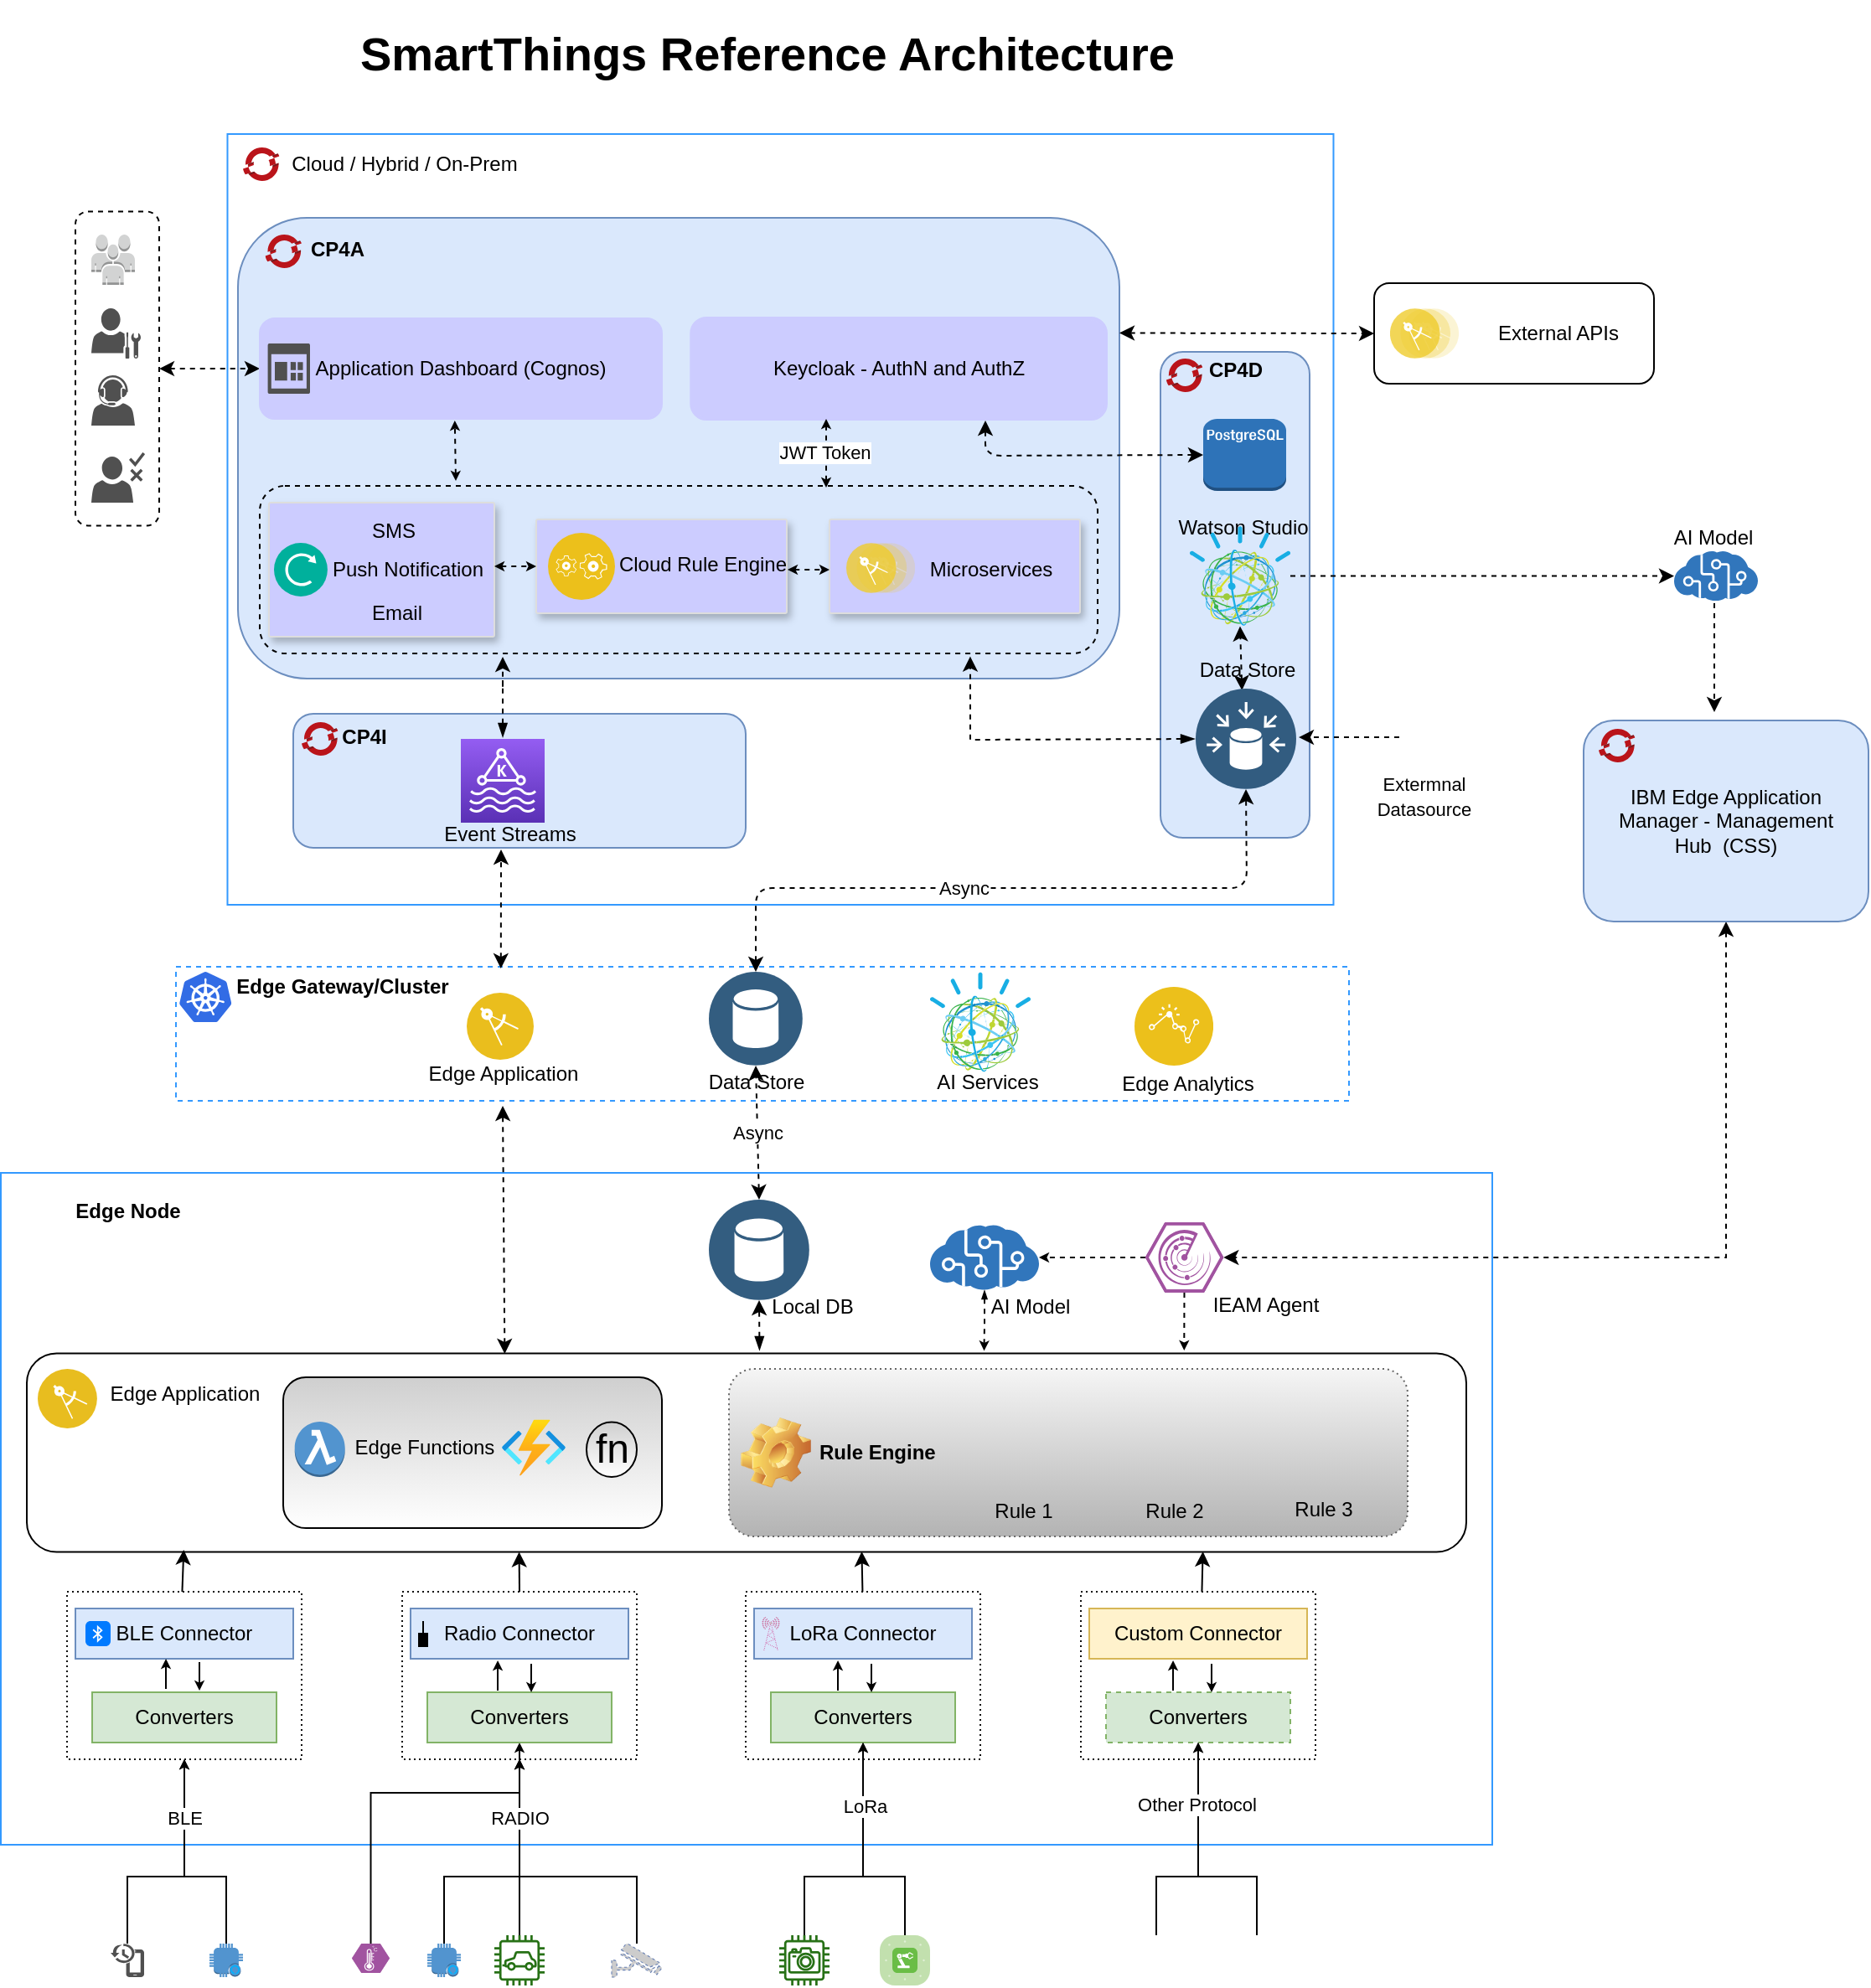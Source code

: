 <mxfile version="14.7.3" type="device"><diagram id="Vsz5QGuYPtp6srNTc6CJ" name="ReferenceArchitectureV2"><mxGraphModel dx="1181" dy="679" grid="1" gridSize="10" guides="1" tooltips="1" connect="1" arrows="1" fold="1" page="1" pageScale="1" pageWidth="1169" pageHeight="1654" math="0" shadow="0"><root><mxCell id="gKdXaSI6HTWscVY1jeFZ-0"/><mxCell id="gKdXaSI6HTWscVY1jeFZ-1" parent="gKdXaSI6HTWscVY1jeFZ-0"/><mxCell id="w6VajI-tYl-uadqZV6a0-0" value="]&lt;br&gt;" style="rounded=0;whiteSpace=wrap;html=1;strokeWidth=1;arcSize=18;strokeColor=#3399FF;" parent="gKdXaSI6HTWscVY1jeFZ-1" vertex="1"><mxGeometry x="180.74" y="250" width="660" height="460" as="geometry"/></mxCell><mxCell id="w6VajI-tYl-uadqZV6a0-1" value="" style="rounded=1;whiteSpace=wrap;html=1;fillColor=#dae8fc;strokeColor=#6c8ebf;" parent="gKdXaSI6HTWscVY1jeFZ-1" vertex="1"><mxGeometry x="187" y="300" width="526" height="275" as="geometry"/></mxCell><mxCell id="w6VajI-tYl-uadqZV6a0-2" value="" style="shape=ext;rounded=0;html=1;whiteSpace=wrap;double=0;glass=0;strokeWidth=1;shadow=0;sketch=0;strokeColor=#3399FF;" parent="gKdXaSI6HTWscVY1jeFZ-1" vertex="1"><mxGeometry x="45.5" y="870" width="890" height="401" as="geometry"/></mxCell><mxCell id="w6VajI-tYl-uadqZV6a0-3" value="" style="rounded=1;whiteSpace=wrap;html=1;fillColor=#dae8fc;strokeColor=#6c8ebf;" parent="gKdXaSI6HTWscVY1jeFZ-1" vertex="1"><mxGeometry x="220" y="596" width="270" height="80" as="geometry"/></mxCell><mxCell id="w6VajI-tYl-uadqZV6a0-4" value="" style="rounded=1;whiteSpace=wrap;html=1;fillColor=#dae8fc;strokeColor=#6c8ebf;" parent="gKdXaSI6HTWscVY1jeFZ-1" vertex="1"><mxGeometry x="737.5" y="380" width="89" height="290" as="geometry"/></mxCell><mxCell id="w6VajI-tYl-uadqZV6a0-5" value="" style="rounded=1;whiteSpace=wrap;html=1;fillColor=none;dashed=1;" parent="gKdXaSI6HTWscVY1jeFZ-1" vertex="1"><mxGeometry x="90" y="296.25" width="50" height="187.5" as="geometry"/></mxCell><mxCell id="w6VajI-tYl-uadqZV6a0-6" value="" style="rounded=1;whiteSpace=wrap;html=1;strokeWidth=1;fillColor=none;dashed=1;" parent="gKdXaSI6HTWscVY1jeFZ-1" vertex="1"><mxGeometry x="200" y="460" width="500" height="100" as="geometry"/></mxCell><mxCell id="w6VajI-tYl-uadqZV6a0-8" value="" style="outlineConnect=0;dashed=0;verticalLabelPosition=bottom;verticalAlign=top;align=center;html=1;shape=mxgraph.aws3.alexa_enabled_device;fillColor=#5294CF;gradientColor=none;" parent="gKdXaSI6HTWscVY1jeFZ-1" vertex="1"><mxGeometry x="170" y="1330" width="20" height="20" as="geometry"/></mxCell><mxCell id="w6VajI-tYl-uadqZV6a0-9" value="" style="pointerEvents=1;shadow=0;dashed=0;html=1;strokeColor=none;labelPosition=center;verticalLabelPosition=bottom;verticalAlign=top;align=center;fillColor=#505050;shape=mxgraph.mscae.intune.device_history" parent="gKdXaSI6HTWscVY1jeFZ-1" vertex="1"><mxGeometry x="111" y="1330" width="20" height="20" as="geometry"/></mxCell><mxCell id="w6VajI-tYl-uadqZV6a0-10" value="" style="edgeStyle=orthogonalEdgeStyle;rounded=0;orthogonalLoop=1;jettySize=auto;html=1;startSize=3;endSize=3;" parent="gKdXaSI6HTWscVY1jeFZ-1" source="w6VajI-tYl-uadqZV6a0-11" target="w6VajI-tYl-uadqZV6a0-27" edge="1"><mxGeometry relative="1" as="geometry"/></mxCell><mxCell id="w6VajI-tYl-uadqZV6a0-11" value="" style="outlineConnect=0;fontColor=#232F3E;gradientColor=none;fillColor=#277116;strokeColor=none;dashed=0;verticalLabelPosition=bottom;verticalAlign=top;align=center;html=1;fontSize=12;fontStyle=0;aspect=fixed;pointerEvents=1;shape=mxgraph.aws4.car;" parent="gKdXaSI6HTWscVY1jeFZ-1" vertex="1"><mxGeometry x="340" y="1325" width="30" height="30" as="geometry"/></mxCell><mxCell id="w6VajI-tYl-uadqZV6a0-12" value="" style="fontColor=#0066CC;verticalAlign=top;verticalLabelPosition=bottom;labelPosition=center;align=center;html=1;outlineConnect=0;fillColor=#CCCCCC;strokeColor=#6881B3;gradientColor=none;gradientDirection=north;strokeWidth=2;shape=mxgraph.networks.security_camera;dashed=1;" parent="gKdXaSI6HTWscVY1jeFZ-1" vertex="1"><mxGeometry x="410" y="1330" width="30" height="20" as="geometry"/></mxCell><mxCell id="w6VajI-tYl-uadqZV6a0-13" value="" style="outlineConnect=0;fontColor=#232F3E;gradientColor=none;fillColor=#277116;strokeColor=none;dashed=0;verticalLabelPosition=bottom;verticalAlign=top;align=center;html=1;fontSize=12;fontStyle=0;aspect=fixed;pointerEvents=1;shape=mxgraph.aws4.camera;" parent="gKdXaSI6HTWscVY1jeFZ-1" vertex="1"><mxGeometry x="510" y="1325" width="30" height="30" as="geometry"/></mxCell><mxCell id="w6VajI-tYl-uadqZV6a0-15" value="" style="rounded=0;whiteSpace=wrap;html=1;fillColor=none;dashed=1;dashPattern=1 2;strokeColor=#0F0F0F;" parent="gKdXaSI6HTWscVY1jeFZ-1" vertex="1"><mxGeometry x="85" y="1120" width="140" height="100" as="geometry"/></mxCell><mxCell id="w6VajI-tYl-uadqZV6a0-16" value="BLE Connector" style="rounded=0;whiteSpace=wrap;html=1;fillColor=#dae8fc;strokeColor=#6c8ebf;" parent="gKdXaSI6HTWscVY1jeFZ-1" vertex="1"><mxGeometry x="90" y="1130" width="130" height="30" as="geometry"/></mxCell><mxCell id="w6VajI-tYl-uadqZV6a0-17" value="Converters" style="rounded=0;whiteSpace=wrap;html=1;fillColor=#d5e8d4;strokeColor=#82b366;" parent="gKdXaSI6HTWscVY1jeFZ-1" vertex="1"><mxGeometry x="100" y="1180" width="110" height="30" as="geometry"/></mxCell><mxCell id="w6VajI-tYl-uadqZV6a0-18" value="" style="shape=image;html=1;verticalAlign=top;verticalLabelPosition=bottom;labelBackgroundColor=#ffffff;imageAspect=0;aspect=fixed;image=https://cdn4.iconfinder.com/data/icons/ionicons/512/icon-ios7-refresh-empty-128.png;dashed=1;dashPattern=1 2;strokeColor=#0F0F0F;fillColor=none;" parent="gKdXaSI6HTWscVY1jeFZ-1" vertex="1"><mxGeometry x="103" y="1186" width="20" height="20" as="geometry"/></mxCell><mxCell id="w6VajI-tYl-uadqZV6a0-19" value="" style="html=1;strokeWidth=1;shadow=0;dashed=0;shape=mxgraph.ios7.misc.bluetooth;fillColor=#007AFF;strokeColor=none;buttonText=;strokeColor2=#222222;fontColor=#222222;fontSize=8;verticalLabelPosition=bottom;verticalAlign=top;align=center;dashPattern=1 2;" parent="gKdXaSI6HTWscVY1jeFZ-1" vertex="1"><mxGeometry x="96" y="1137.5" width="15" height="15" as="geometry"/></mxCell><mxCell id="w6VajI-tYl-uadqZV6a0-20" value="" style="endArrow=classic;html=1;entryX=0.582;entryY=-0.033;entryDx=0;entryDy=0;entryPerimeter=0;startSize=3;endSize=3;" parent="gKdXaSI6HTWscVY1jeFZ-1" target="w6VajI-tYl-uadqZV6a0-17" edge="1"><mxGeometry width="50" height="50" relative="1" as="geometry"><mxPoint x="164" y="1162" as="sourcePoint"/><mxPoint x="650" y="1150" as="targetPoint"/></mxGeometry></mxCell><mxCell id="w6VajI-tYl-uadqZV6a0-21" value="" style="endArrow=classic;html=1;entryX=0.454;entryY=1;entryDx=0;entryDy=0;entryPerimeter=0;startSize=3;endSize=3;" parent="gKdXaSI6HTWscVY1jeFZ-1" edge="1"><mxGeometry width="50" height="50" relative="1" as="geometry"><mxPoint x="144" y="1178" as="sourcePoint"/><mxPoint x="144.02" y="1160" as="targetPoint"/></mxGeometry></mxCell><mxCell id="w6VajI-tYl-uadqZV6a0-22" value="" style="edgeStyle=orthogonalEdgeStyle;rounded=0;orthogonalLoop=1;jettySize=auto;html=1;startSize=3;endSize=3;" parent="gKdXaSI6HTWscVY1jeFZ-1" source="w6VajI-tYl-uadqZV6a0-9" target="w6VajI-tYl-uadqZV6a0-15" edge="1"><mxGeometry relative="1" as="geometry"><Array as="points"><mxPoint x="121" y="1290"/><mxPoint x="155" y="1290"/></Array></mxGeometry></mxCell><mxCell id="w6VajI-tYl-uadqZV6a0-23" value="" style="edgeStyle=orthogonalEdgeStyle;rounded=0;orthogonalLoop=1;jettySize=auto;html=1;startSize=3;endSize=3;" parent="gKdXaSI6HTWscVY1jeFZ-1" source="w6VajI-tYl-uadqZV6a0-8" target="w6VajI-tYl-uadqZV6a0-15" edge="1"><mxGeometry relative="1" as="geometry"><Array as="points"><mxPoint x="180" y="1290"/><mxPoint x="155" y="1290"/></Array></mxGeometry></mxCell><mxCell id="w6VajI-tYl-uadqZV6a0-24" value="BLE" style="edgeLabel;html=1;align=center;verticalAlign=middle;resizable=0;points=[];" parent="w6VajI-tYl-uadqZV6a0-23" vertex="1" connectable="0"><mxGeometry x="0.481" relative="1" as="geometry"><mxPoint as="offset"/></mxGeometry></mxCell><mxCell id="w6VajI-tYl-uadqZV6a0-25" value="" style="rounded=0;whiteSpace=wrap;html=1;fillColor=none;dashed=1;dashPattern=1 2;strokeColor=#0F0F0F;" parent="gKdXaSI6HTWscVY1jeFZ-1" vertex="1"><mxGeometry x="285" y="1120" width="140" height="100" as="geometry"/></mxCell><mxCell id="w6VajI-tYl-uadqZV6a0-26" value="Radio Connector" style="rounded=0;whiteSpace=wrap;html=1;fillColor=#dae8fc;strokeColor=#6c8ebf;" parent="gKdXaSI6HTWscVY1jeFZ-1" vertex="1"><mxGeometry x="290" y="1130" width="130" height="30" as="geometry"/></mxCell><mxCell id="w6VajI-tYl-uadqZV6a0-27" value="Converters" style="rounded=0;whiteSpace=wrap;html=1;fillColor=#d5e8d4;strokeColor=#82b366;" parent="gKdXaSI6HTWscVY1jeFZ-1" vertex="1"><mxGeometry x="300" y="1180" width="110" height="30" as="geometry"/></mxCell><mxCell id="w6VajI-tYl-uadqZV6a0-28" value="" style="outlineConnect=0;dashed=0;verticalLabelPosition=bottom;verticalAlign=top;align=center;html=1;shape=mxgraph.aws3.alexa_enabled_device;fillColor=#5294CF;gradientColor=none;" parent="gKdXaSI6HTWscVY1jeFZ-1" vertex="1"><mxGeometry x="300" y="1330" width="20" height="20" as="geometry"/></mxCell><mxCell id="w6VajI-tYl-uadqZV6a0-29" value="" style="edgeStyle=orthogonalEdgeStyle;rounded=0;orthogonalLoop=1;jettySize=auto;html=1;startSize=3;endSize=3;" parent="gKdXaSI6HTWscVY1jeFZ-1" source="w6VajI-tYl-uadqZV6a0-28" target="w6VajI-tYl-uadqZV6a0-25" edge="1"><mxGeometry relative="1" as="geometry"><Array as="points"><mxPoint x="310" y="1290"/><mxPoint x="355" y="1290"/></Array></mxGeometry></mxCell><mxCell id="w6VajI-tYl-uadqZV6a0-30" value="" style="edgeStyle=orthogonalEdgeStyle;rounded=0;orthogonalLoop=1;jettySize=auto;html=1;startSize=3;endSize=3;" parent="gKdXaSI6HTWscVY1jeFZ-1" source="w6VajI-tYl-uadqZV6a0-12" target="w6VajI-tYl-uadqZV6a0-25" edge="1"><mxGeometry relative="1" as="geometry"><Array as="points"><mxPoint x="425" y="1290"/><mxPoint x="355" y="1290"/></Array></mxGeometry></mxCell><mxCell id="w6VajI-tYl-uadqZV6a0-31" value="RADIO" style="edgeLabel;html=1;align=center;verticalAlign=middle;resizable=0;points=[];" parent="w6VajI-tYl-uadqZV6a0-30" vertex="1" connectable="0"><mxGeometry x="0.611" relative="1" as="geometry"><mxPoint as="offset"/></mxGeometry></mxCell><mxCell id="w6VajI-tYl-uadqZV6a0-32" value="" style="verticalLabelPosition=bottom;shadow=0;dashed=0;align=center;fillColor=strokeColor;html=1;verticalAlign=top;strokeWidth=1;shape=mxgraph.electrical.miscellaneous.mf_contact_2;dashPattern=1 2;direction=south;" parent="gKdXaSI6HTWscVY1jeFZ-1" vertex="1"><mxGeometry x="295" y="1137.5" width="5" height="15" as="geometry"/></mxCell><mxCell id="w6VajI-tYl-uadqZV6a0-33" value="" style="rounded=0;whiteSpace=wrap;html=1;fillColor=none;dashed=1;dashPattern=1 2;strokeColor=#0F0F0F;" parent="gKdXaSI6HTWscVY1jeFZ-1" vertex="1"><mxGeometry x="490" y="1120" width="140" height="100" as="geometry"/></mxCell><mxCell id="w6VajI-tYl-uadqZV6a0-34" value="LoRa Connector" style="rounded=0;whiteSpace=wrap;html=1;fillColor=#dae8fc;strokeColor=#6c8ebf;" parent="gKdXaSI6HTWscVY1jeFZ-1" vertex="1"><mxGeometry x="495" y="1130" width="130" height="30" as="geometry"/></mxCell><mxCell id="w6VajI-tYl-uadqZV6a0-35" value="Converters" style="rounded=0;whiteSpace=wrap;html=1;fillColor=#d5e8d4;strokeColor=#82b366;" parent="gKdXaSI6HTWscVY1jeFZ-1" vertex="1"><mxGeometry x="505" y="1180" width="110" height="30" as="geometry"/></mxCell><mxCell id="w6VajI-tYl-uadqZV6a0-36" value="" style="verticalLabelPosition=bottom;html=1;fillColor=#6ABD46;strokeColor=#ffffff;verticalAlign=top;align=center;points=[[0.085,0.085,0],[0.915,0.085,0],[0.915,0.915,0],[0.085,0.915,0],[0.25,0,0],[0.5,0,0],[0.75,0,0],[1,0.25,0],[1,0.5,0],[1,0.75,0],[0.75,1,0],[0.5,1,0],[0.25,1,0],[0,0.75,0],[0,0.5,0],[0,0.25,0]];pointerEvents=1;shape=mxgraph.cisco_safe.compositeIcon;bgIcon=mxgraph.cisco_safe.architecture.generic_appliance;resIcon=mxgraph.cisco_safe.architecture.actuator;dashed=1;dashPattern=1 2;" parent="gKdXaSI6HTWscVY1jeFZ-1" vertex="1"><mxGeometry x="570" y="1325" width="30" height="30" as="geometry"/></mxCell><mxCell id="w6VajI-tYl-uadqZV6a0-37" value="" style="edgeStyle=orthogonalEdgeStyle;rounded=0;orthogonalLoop=1;jettySize=auto;html=1;startSize=3;endSize=3;" parent="gKdXaSI6HTWscVY1jeFZ-1" source="w6VajI-tYl-uadqZV6a0-13" target="w6VajI-tYl-uadqZV6a0-35" edge="1"><mxGeometry relative="1" as="geometry"><Array as="points"><mxPoint x="525" y="1290"/><mxPoint x="560" y="1290"/></Array></mxGeometry></mxCell><mxCell id="w6VajI-tYl-uadqZV6a0-38" value="" style="edgeStyle=orthogonalEdgeStyle;rounded=0;orthogonalLoop=1;jettySize=auto;html=1;startSize=3;endSize=3;" parent="gKdXaSI6HTWscVY1jeFZ-1" source="w6VajI-tYl-uadqZV6a0-36" target="w6VajI-tYl-uadqZV6a0-35" edge="1"><mxGeometry relative="1" as="geometry"><Array as="points"><mxPoint x="585" y="1290"/><mxPoint x="560" y="1290"/></Array></mxGeometry></mxCell><mxCell id="w6VajI-tYl-uadqZV6a0-39" value="LoRa" style="edgeLabel;html=1;align=center;verticalAlign=middle;resizable=0;points=[];" parent="w6VajI-tYl-uadqZV6a0-38" vertex="1" connectable="0"><mxGeometry x="0.457" y="-1" relative="1" as="geometry"><mxPoint as="offset"/></mxGeometry></mxCell><mxCell id="w6VajI-tYl-uadqZV6a0-40" value="" style="fontColor=#0066CC;verticalAlign=top;verticalLabelPosition=bottom;labelPosition=center;align=center;html=1;outlineConnect=0;fillColor=#CCCCCC;gradientColor=none;gradientDirection=north;strokeWidth=2;shape=mxgraph.networks.radio_tower;dashed=1;dashPattern=1 2;strokeColor=#CC0066;" parent="gKdXaSI6HTWscVY1jeFZ-1" vertex="1"><mxGeometry x="500" y="1135" width="10" height="20" as="geometry"/></mxCell><mxCell id="w6VajI-tYl-uadqZV6a0-41" value="" style="shape=image;html=1;verticalAlign=top;verticalLabelPosition=bottom;labelBackgroundColor=#ffffff;imageAspect=0;aspect=fixed;image=https://cdn4.iconfinder.com/data/icons/ionicons/512/icon-ios7-refresh-empty-128.png;dashed=1;dashPattern=1 2;strokeColor=#0F0F0F;fillColor=none;" parent="gKdXaSI6HTWscVY1jeFZ-1" vertex="1"><mxGeometry x="300" y="1186" width="20" height="20" as="geometry"/></mxCell><mxCell id="w6VajI-tYl-uadqZV6a0-42" value="" style="shape=image;html=1;verticalAlign=top;verticalLabelPosition=bottom;labelBackgroundColor=#ffffff;imageAspect=0;aspect=fixed;image=https://cdn4.iconfinder.com/data/icons/ionicons/512/icon-ios7-refresh-empty-128.png;dashed=1;dashPattern=1 2;strokeColor=#0F0F0F;fillColor=none;" parent="gKdXaSI6HTWscVY1jeFZ-1" vertex="1"><mxGeometry x="505" y="1185" width="20" height="20" as="geometry"/></mxCell><mxCell id="w6VajI-tYl-uadqZV6a0-43" value="" style="endArrow=classic;html=1;entryX=0.582;entryY=-0.033;entryDx=0;entryDy=0;entryPerimeter=0;startSize=3;endSize=3;" parent="gKdXaSI6HTWscVY1jeFZ-1" edge="1"><mxGeometry width="50" height="50" relative="1" as="geometry"><mxPoint x="362" y="1163" as="sourcePoint"/><mxPoint x="362.02" y="1180.01" as="targetPoint"/></mxGeometry></mxCell><mxCell id="w6VajI-tYl-uadqZV6a0-44" value="" style="endArrow=classic;html=1;entryX=0.454;entryY=1;entryDx=0;entryDy=0;entryPerimeter=0;startSize=3;endSize=3;" parent="gKdXaSI6HTWscVY1jeFZ-1" edge="1"><mxGeometry width="50" height="50" relative="1" as="geometry"><mxPoint x="342" y="1179" as="sourcePoint"/><mxPoint x="342.02" y="1161" as="targetPoint"/></mxGeometry></mxCell><mxCell id="w6VajI-tYl-uadqZV6a0-45" value="" style="endArrow=classic;html=1;entryX=0.582;entryY=-0.033;entryDx=0;entryDy=0;entryPerimeter=0;startSize=3;endSize=3;" parent="gKdXaSI6HTWscVY1jeFZ-1" edge="1"><mxGeometry width="50" height="50" relative="1" as="geometry"><mxPoint x="565" y="1163" as="sourcePoint"/><mxPoint x="565.02" y="1180.01" as="targetPoint"/></mxGeometry></mxCell><mxCell id="w6VajI-tYl-uadqZV6a0-46" value="" style="endArrow=classic;html=1;entryX=0.454;entryY=1;entryDx=0;entryDy=0;entryPerimeter=0;startSize=3;endSize=3;" parent="gKdXaSI6HTWscVY1jeFZ-1" edge="1"><mxGeometry width="50" height="50" relative="1" as="geometry"><mxPoint x="545" y="1179" as="sourcePoint"/><mxPoint x="545.02" y="1161" as="targetPoint"/></mxGeometry></mxCell><mxCell id="w6VajI-tYl-uadqZV6a0-47" value="" style="rounded=0;whiteSpace=wrap;html=1;fillColor=none;dashed=1;dashPattern=1 2;strokeColor=#0F0F0F;" parent="gKdXaSI6HTWscVY1jeFZ-1" vertex="1"><mxGeometry x="690" y="1120" width="140" height="100" as="geometry"/></mxCell><mxCell id="w6VajI-tYl-uadqZV6a0-48" value="Custom Connector" style="rounded=0;whiteSpace=wrap;html=1;fillColor=#fff2cc;strokeColor=#d6b656;" parent="gKdXaSI6HTWscVY1jeFZ-1" vertex="1"><mxGeometry x="695" y="1130" width="130" height="30" as="geometry"/></mxCell><mxCell id="w6VajI-tYl-uadqZV6a0-49" value="Converters" style="rounded=0;whiteSpace=wrap;html=1;fillColor=#d5e8d4;strokeColor=#82b366;dashed=1;" parent="gKdXaSI6HTWscVY1jeFZ-1" vertex="1"><mxGeometry x="705" y="1180" width="110" height="30" as="geometry"/></mxCell><mxCell id="w6VajI-tYl-uadqZV6a0-50" value="" style="endArrow=classic;html=1;entryX=0.454;entryY=1;entryDx=0;entryDy=0;entryPerimeter=0;startSize=3;endSize=3;" parent="gKdXaSI6HTWscVY1jeFZ-1" edge="1"><mxGeometry width="50" height="50" relative="1" as="geometry"><mxPoint x="745" y="1179" as="sourcePoint"/><mxPoint x="745.02" y="1161" as="targetPoint"/></mxGeometry></mxCell><mxCell id="w6VajI-tYl-uadqZV6a0-51" value="" style="endArrow=classic;html=1;entryX=0.582;entryY=-0.033;entryDx=0;entryDy=0;entryPerimeter=0;startSize=3;endSize=3;" parent="gKdXaSI6HTWscVY1jeFZ-1" edge="1"><mxGeometry width="50" height="50" relative="1" as="geometry"><mxPoint x="768" y="1163" as="sourcePoint"/><mxPoint x="768.02" y="1180.01" as="targetPoint"/></mxGeometry></mxCell><mxCell id="w6VajI-tYl-uadqZV6a0-52" value="" style="shape=image;html=1;verticalAlign=top;verticalLabelPosition=bottom;labelBackgroundColor=#ffffff;imageAspect=0;aspect=fixed;image=https://cdn2.iconfinder.com/data/icons/ios-7-icons/50/engine-128.png;dashed=1;dashPattern=1 2;strokeColor=#CC0066;fillColor=none;" parent="gKdXaSI6HTWscVY1jeFZ-1" vertex="1"><mxGeometry x="720" y="1325" width="30" height="30" as="geometry"/></mxCell><mxCell id="w6VajI-tYl-uadqZV6a0-53" value="" style="shape=image;html=1;verticalAlign=top;verticalLabelPosition=bottom;labelBackgroundColor=#ffffff;imageAspect=0;aspect=fixed;image=https://cdn0.iconfinder.com/data/icons/analytic-investment-and-balanced-scorecard/512/33_Bulb_light_light_bulb_tips-128.png;dashed=1;dashPattern=1 2;strokeColor=#CC0066;fillColor=none;" parent="gKdXaSI6HTWscVY1jeFZ-1" vertex="1"><mxGeometry x="780" y="1325" width="30" height="30" as="geometry"/></mxCell><mxCell id="w6VajI-tYl-uadqZV6a0-54" value="" style="edgeStyle=orthogonalEdgeStyle;rounded=0;orthogonalLoop=1;jettySize=auto;html=1;startSize=3;endSize=3;" parent="gKdXaSI6HTWscVY1jeFZ-1" source="w6VajI-tYl-uadqZV6a0-53" target="w6VajI-tYl-uadqZV6a0-49" edge="1"><mxGeometry relative="1" as="geometry"><Array as="points"><mxPoint x="795" y="1290"/><mxPoint x="760" y="1290"/></Array></mxGeometry></mxCell><mxCell id="w6VajI-tYl-uadqZV6a0-55" value="" style="edgeStyle=orthogonalEdgeStyle;rounded=0;orthogonalLoop=1;jettySize=auto;html=1;startSize=3;endSize=3;" parent="gKdXaSI6HTWscVY1jeFZ-1" source="w6VajI-tYl-uadqZV6a0-52" target="w6VajI-tYl-uadqZV6a0-49" edge="1"><mxGeometry relative="1" as="geometry"><Array as="points"><mxPoint x="735" y="1290"/><mxPoint x="760" y="1290"/></Array></mxGeometry></mxCell><mxCell id="w6VajI-tYl-uadqZV6a0-56" value="Other Protocol" style="edgeLabel;html=1;align=center;verticalAlign=middle;resizable=0;points=[];" parent="w6VajI-tYl-uadqZV6a0-55" vertex="1" connectable="0"><mxGeometry x="0.471" y="1" relative="1" as="geometry"><mxPoint as="offset"/></mxGeometry></mxCell><mxCell id="w6VajI-tYl-uadqZV6a0-57" value="Rule Engine" style="label;whiteSpace=wrap;html=1;image=img/clipart/Gear_128x128.png;dashed=1;dashPattern=1 2;gradientColor=#b3b3b3;fillColor=#f5f5f5;strokeColor=#666666;" parent="gKdXaSI6HTWscVY1jeFZ-1" vertex="1"><mxGeometry x="480" y="987" width="405" height="100" as="geometry"/></mxCell><mxCell id="w6VajI-tYl-uadqZV6a0-58" value="&lt;p style=&quot;line-height: 120%&quot;&gt;&lt;font style=&quot;font-size: 12px&quot;&gt;Edge Node&lt;/font&gt;&lt;/p&gt;" style="text;strokeColor=none;fillColor=none;html=1;fontSize=24;fontStyle=1;verticalAlign=middle;align=center;dashed=1;dashPattern=1 2;" parent="gKdXaSI6HTWscVY1jeFZ-1" vertex="1"><mxGeometry x="78.5" y="881" width="85" height="20" as="geometry"/></mxCell><mxCell id="w6VajI-tYl-uadqZV6a0-59" value="" style="shape=image;html=1;verticalAlign=top;verticalLabelPosition=bottom;labelBackgroundColor=#ffffff;imageAspect=0;aspect=fixed;image=https://cdn3.iconfinder.com/data/icons/ui-outline-1/100/ui_42-128.png;dashed=1;dashPattern=1 2;strokeColor=#CC0066;fillColor=none;" parent="gKdXaSI6HTWscVY1jeFZ-1" vertex="1"><mxGeometry x="625" y="1006.5" width="61" height="61" as="geometry"/></mxCell><mxCell id="w6VajI-tYl-uadqZV6a0-60" value="" style="shape=image;html=1;verticalAlign=top;verticalLabelPosition=bottom;labelBackgroundColor=#ffffff;imageAspect=0;aspect=fixed;image=https://cdn0.iconfinder.com/data/icons/analytic-investment-and-balanced-scorecard/512/40_Control_setting_Gear_setting-128.png;dashed=1;dashPattern=1 2;strokeColor=#CC0066;fillColor=none;" parent="gKdXaSI6HTWscVY1jeFZ-1" vertex="1"><mxGeometry x="710.5" y="1002.5" width="65" height="65" as="geometry"/></mxCell><mxCell id="w6VajI-tYl-uadqZV6a0-61" value="" style="shape=image;html=1;verticalAlign=top;verticalLabelPosition=bottom;labelBackgroundColor=#ffffff;imageAspect=0;aspect=fixed;image=https://cdn4.iconfinder.com/data/icons/web-essential-4/64/42-web_essential-128.png;dashed=1;dashPattern=1 2;strokeColor=#CC0066;fillColor=none;" parent="gKdXaSI6HTWscVY1jeFZ-1" vertex="1"><mxGeometry x="800" y="1004.5" width="55.5" height="55.5" as="geometry"/></mxCell><mxCell id="w6VajI-tYl-uadqZV6a0-62" value="Rule 1" style="text;html=1;strokeColor=none;fillColor=none;align=center;verticalAlign=middle;whiteSpace=wrap;rounded=0;dashed=1;dashPattern=1 2;" parent="gKdXaSI6HTWscVY1jeFZ-1" vertex="1"><mxGeometry x="635.5" y="1062" width="40" height="20" as="geometry"/></mxCell><mxCell id="w6VajI-tYl-uadqZV6a0-63" value="Rule 2" style="text;html=1;strokeColor=none;fillColor=none;align=center;verticalAlign=middle;whiteSpace=wrap;rounded=0;dashed=1;dashPattern=1 2;" parent="gKdXaSI6HTWscVY1jeFZ-1" vertex="1"><mxGeometry x="725.5" y="1062" width="40" height="20" as="geometry"/></mxCell><mxCell id="w6VajI-tYl-uadqZV6a0-64" value="Rule 3" style="text;html=1;strokeColor=none;fillColor=none;align=center;verticalAlign=middle;whiteSpace=wrap;rounded=0;dashed=1;dashPattern=1 2;" parent="gKdXaSI6HTWscVY1jeFZ-1" vertex="1"><mxGeometry x="815" y="1061" width="40" height="20" as="geometry"/></mxCell><mxCell id="w6VajI-tYl-uadqZV6a0-65" value="" style="edgeStyle=orthogonalEdgeStyle;rounded=0;orthogonalLoop=1;jettySize=auto;html=1;startSize=3;endSize=3;" parent="gKdXaSI6HTWscVY1jeFZ-1" source="w6VajI-tYl-uadqZV6a0-66" target="w6VajI-tYl-uadqZV6a0-25" edge="1"><mxGeometry relative="1" as="geometry"><Array as="points"><mxPoint x="266" y="1240"/><mxPoint x="355" y="1240"/></Array></mxGeometry></mxCell><mxCell id="w6VajI-tYl-uadqZV6a0-66" value="" style="verticalLabelPosition=bottom;html=1;fillColor=#A153A0;strokeColor=#ffffff;verticalAlign=top;align=center;points=[[0,0.5,0],[0.125,0.25,0],[0.25,0,0],[0.5,0,0],[0.75,0,0],[0.875,0.25,0],[1,0.5,0],[0.875,0.75,0],[0.75,1,0],[0.5,1,0],[0.125,0.75,0]];pointerEvents=1;shape=mxgraph.cisco_safe.compositeIcon;bgIcon=mxgraph.cisco_safe.design.blank_device;resIcon=mxgraph.cisco_safe.design.sensor;dashed=1;" parent="gKdXaSI6HTWscVY1jeFZ-1" vertex="1"><mxGeometry x="255" y="1330" width="22.5" height="17.5" as="geometry"/></mxCell><mxCell id="w6VajI-tYl-uadqZV6a0-69" value="" style="edgeStyle=orthogonalEdgeStyle;rounded=0;jumpSize=3;orthogonalLoop=1;jettySize=auto;html=1;startSize=3;endSize=3;strokeColor=#000000;dashed=1;strokeWidth=1;startArrow=blockThin;startFill=1;entryX=0.665;entryY=-0.013;entryDx=0;entryDy=0;entryPerimeter=0;" parent="gKdXaSI6HTWscVY1jeFZ-1" source="w6VajI-tYl-uadqZV6a0-70" target="w6VajI-tYl-uadqZV6a0-118" edge="1"><mxGeometry relative="1" as="geometry"><mxPoint x="631" y="951" as="targetPoint"/></mxGeometry></mxCell><mxCell id="w6VajI-tYl-uadqZV6a0-70" value="" style="aspect=fixed;html=1;points=[];align=center;image;fontSize=12;image=img/lib/mscae/Cognitive_Services.svg;dashed=1;strokeColor=#CC0066;fillColor=none;" parent="gKdXaSI6HTWscVY1jeFZ-1" vertex="1"><mxGeometry x="600" y="901" width="65" height="39" as="geometry"/></mxCell><mxCell id="w6VajI-tYl-uadqZV6a0-72" value="AI Model" style="text;html=1;strokeColor=none;fillColor=none;align=center;verticalAlign=middle;whiteSpace=wrap;rounded=0;dashed=1;" parent="gKdXaSI6HTWscVY1jeFZ-1" vertex="1"><mxGeometry x="630" y="940" width="60" height="20" as="geometry"/></mxCell><mxCell id="w6VajI-tYl-uadqZV6a0-74" value="IEAM Agent" style="text;html=1;strokeColor=none;fillColor=none;align=center;verticalAlign=middle;whiteSpace=wrap;rounded=0;dashed=1;" parent="gKdXaSI6HTWscVY1jeFZ-1" vertex="1"><mxGeometry x="763" y="937" width="75" height="23" as="geometry"/></mxCell><mxCell id="w6VajI-tYl-uadqZV6a0-75" value="" style="edgeStyle=orthogonalEdgeStyle;rounded=0;jumpSize=6;orthogonalLoop=1;jettySize=auto;html=1;startArrow=blockThin;startFill=1;startSize=6;endSize=6;strokeColor=#000000;strokeWidth=1;entryX=0.848;entryY=1.018;entryDx=0;entryDy=0;entryPerimeter=0;dashed=1;" parent="gKdXaSI6HTWscVY1jeFZ-1" target="w6VajI-tYl-uadqZV6a0-6" edge="1"><mxGeometry relative="1" as="geometry"><mxPoint x="624" y="570" as="targetPoint"/><mxPoint x="758" y="611" as="sourcePoint"/></mxGeometry></mxCell><mxCell id="w6VajI-tYl-uadqZV6a0-78" value="Cloud / Hybrid / On-Prem" style="text;html=1;strokeColor=none;fillColor=none;align=center;verticalAlign=middle;whiteSpace=wrap;rounded=0;dashed=1;" parent="gKdXaSI6HTWscVY1jeFZ-1" vertex="1"><mxGeometry x="208.5" y="258" width="155" height="20" as="geometry"/></mxCell><mxCell id="w6VajI-tYl-uadqZV6a0-79" value="" style="edgeStyle=orthogonalEdgeStyle;rounded=0;orthogonalLoop=1;jettySize=auto;html=1;dashed=1;startArrow=classic;startFill=1;startSize=6;endSize=6;entryX=1;entryY=0.5;entryDx=0;entryDy=0;entryPerimeter=0;exitX=0.5;exitY=1;exitDx=0;exitDy=0;" parent="gKdXaSI6HTWscVY1jeFZ-1" source="w6VajI-tYl-uadqZV6a0-136" target="w6VajI-tYl-uadqZV6a0-73" edge="1"><mxGeometry relative="1" as="geometry"/></mxCell><mxCell id="w6VajI-tYl-uadqZV6a0-80" value="" style="edgeStyle=orthogonalEdgeStyle;rounded=0;jumpSize=6;orthogonalLoop=1;jettySize=auto;html=1;startArrow=blockThin;startFill=1;startSize=6;endSize=6;strokeColor=#000000;strokeWidth=1;dashed=1;exitX=0.463;exitY=0.175;exitDx=0;exitDy=0;exitPerimeter=0;entryX=0.29;entryY=1.02;entryDx=0;entryDy=0;entryPerimeter=0;" parent="gKdXaSI6HTWscVY1jeFZ-1" source="w6VajI-tYl-uadqZV6a0-3" target="w6VajI-tYl-uadqZV6a0-6" edge="1"><mxGeometry relative="1" as="geometry"><mxPoint x="301" y="559" as="targetPoint"/><mxPoint x="300.9" y="609" as="sourcePoint"/></mxGeometry></mxCell><mxCell id="w6VajI-tYl-uadqZV6a0-81" value="Event Streams" style="text;html=1;strokeColor=none;fillColor=none;align=center;verticalAlign=middle;whiteSpace=wrap;rounded=0;dashed=1;" parent="gKdXaSI6HTWscVY1jeFZ-1" vertex="1"><mxGeometry x="301.5" y="658" width="95" height="20" as="geometry"/></mxCell><mxCell id="w6VajI-tYl-uadqZV6a0-82" value="Data Store" style="text;html=1;strokeColor=none;fillColor=none;align=center;verticalAlign=middle;whiteSpace=wrap;rounded=0;dashed=1;" parent="gKdXaSI6HTWscVY1jeFZ-1" vertex="1"><mxGeometry x="742" y="560" width="95" height="20" as="geometry"/></mxCell><mxCell id="w6VajI-tYl-uadqZV6a0-83" value="" style="endArrow=classic;html=1;strokeColor=#000000;strokeWidth=1;exitX=0;exitY=0.5;exitDx=0;exitDy=0;exitPerimeter=0;dashed=1;startSize=3;endSize=3;" parent="gKdXaSI6HTWscVY1jeFZ-1" source="w6VajI-tYl-uadqZV6a0-73" target="w6VajI-tYl-uadqZV6a0-70" edge="1"><mxGeometry width="50" height="50" relative="1" as="geometry"><mxPoint x="80" y="726" as="sourcePoint"/><mxPoint x="130" y="676" as="targetPoint"/></mxGeometry></mxCell><mxCell id="w6VajI-tYl-uadqZV6a0-85" value="" style="aspect=fixed;html=1;points=[];align=center;image;fontSize=12;image=img/lib/mscae/OpenShift.svg;dashed=1;strokeColor=#0000FF;strokeWidth=2;fillColor=#CCFFCC;" parent="gKdXaSI6HTWscVY1jeFZ-1" vertex="1"><mxGeometry x="190" y="258" width="21.74" height="20" as="geometry"/></mxCell><mxCell id="w6VajI-tYl-uadqZV6a0-86" value="" style="strokeColor=#dddddd;shadow=1;strokeWidth=1;rounded=1;absoluteArcSize=1;arcSize=2;fillColor=#CCCCFF;" parent="gKdXaSI6HTWscVY1jeFZ-1" vertex="1"><mxGeometry x="205.5" y="470" width="134.5" height="80" as="geometry"/></mxCell><mxCell id="w6VajI-tYl-uadqZV6a0-90" value="" style="outlineConnect=0;dashed=0;verticalLabelPosition=bottom;verticalAlign=top;align=center;html=1;shape=mxgraph.aws3.users;fillColor=#D2D3D3;gradientColor=none;" parent="gKdXaSI6HTWscVY1jeFZ-1" vertex="1"><mxGeometry x="99.5" y="310" width="26" height="30" as="geometry"/></mxCell><mxCell id="w6VajI-tYl-uadqZV6a0-91" value="" style="pointerEvents=1;shadow=0;dashed=0;html=1;strokeColor=none;fillColor=#505050;labelPosition=center;verticalLabelPosition=bottom;verticalAlign=top;outlineConnect=0;align=center;shape=mxgraph.office.users.administrator;" parent="gKdXaSI6HTWscVY1jeFZ-1" vertex="1"><mxGeometry x="99.5" y="354" width="29.5" height="30" as="geometry"/></mxCell><mxCell id="w6VajI-tYl-uadqZV6a0-92" value="" style="pointerEvents=1;shadow=0;dashed=0;html=1;strokeColor=none;fillColor=#505050;labelPosition=center;verticalLabelPosition=bottom;verticalAlign=top;outlineConnect=0;align=center;shape=mxgraph.office.users.call_center_agent;" parent="gKdXaSI6HTWscVY1jeFZ-1" vertex="1"><mxGeometry x="99.5" y="394" width="26" height="30" as="geometry"/></mxCell><mxCell id="w6VajI-tYl-uadqZV6a0-93" value="" style="pointerEvents=1;shadow=0;dashed=0;html=1;strokeColor=none;fillColor=#505050;labelPosition=center;verticalLabelPosition=bottom;verticalAlign=top;outlineConnect=0;align=center;shape=mxgraph.office.users.approver;" parent="gKdXaSI6HTWscVY1jeFZ-1" vertex="1"><mxGeometry x="99.5" y="440" width="32" height="30" as="geometry"/></mxCell><mxCell id="w6VajI-tYl-uadqZV6a0-94" value="" style="edgeStyle=orthogonalEdgeStyle;rounded=0;orthogonalLoop=1;jettySize=auto;html=1;entryX=0;entryY=0.5;entryDx=0;entryDy=0;dashed=1;startArrow=classic;startFill=1;endSize=6;startSize=6;" parent="gKdXaSI6HTWscVY1jeFZ-1" source="w6VajI-tYl-uadqZV6a0-5" target="w6VajI-tYl-uadqZV6a0-102" edge="1"><mxGeometry relative="1" as="geometry"/></mxCell><mxCell id="w6VajI-tYl-uadqZV6a0-95" value="" style="aspect=fixed;html=1;points=[];align=center;image;fontSize=12;image=img/lib/mscae/Cognitive_Services.svg;dashed=1;fillColor=none;" parent="gKdXaSI6HTWscVY1jeFZ-1" vertex="1"><mxGeometry x="1044" y="498.75" width="50" height="30" as="geometry"/></mxCell><mxCell id="w6VajI-tYl-uadqZV6a0-96" value="" style="endArrow=classic;html=1;dashed=1;" parent="gKdXaSI6HTWscVY1jeFZ-1" edge="1"><mxGeometry width="50" height="50" relative="1" as="geometry"><mxPoint x="1068" y="530" as="sourcePoint"/><mxPoint x="1068" y="595" as="targetPoint"/><Array as="points"/></mxGeometry></mxCell><mxCell id="w6VajI-tYl-uadqZV6a0-97" value="" style="group" parent="gKdXaSI6HTWscVY1jeFZ-1" vertex="1" connectable="0"><mxGeometry x="457.63" y="360" width="247.37" height="60" as="geometry"/></mxCell><mxCell id="w6VajI-tYl-uadqZV6a0-98" value="Keycloak - AuthN and AuthZ" style="rounded=1;whiteSpace=wrap;html=1;strokeColor=#CCCCFF;strokeWidth=2;fillColor=#CCCCFF;" parent="w6VajI-tYl-uadqZV6a0-97" vertex="1"><mxGeometry width="247.37" height="60" as="geometry"/></mxCell><mxCell id="w6VajI-tYl-uadqZV6a0-99" value="" style="shape=image;html=1;verticalAlign=top;verticalLabelPosition=bottom;labelBackgroundColor=#ffffff;imageAspect=0;aspect=fixed;image=https://cdn1.iconfinder.com/data/icons/science-technology-outline/91/Science__Technology_49-128.png;dashed=1;fillColor=none;" parent="w6VajI-tYl-uadqZV6a0-97" vertex="1"><mxGeometry x="5.13" y="15" width="30" height="30" as="geometry"/></mxCell><mxCell id="w6VajI-tYl-uadqZV6a0-100" value="" style="shape=image;html=1;verticalAlign=top;verticalLabelPosition=bottom;labelBackgroundColor=#ffffff;imageAspect=0;aspect=fixed;image=https://cdn4.iconfinder.com/data/icons/logos-and-brands/512/276_Redhat_logo-128.png;dashed=1;fillColor=#CCE5FF;" parent="w6VajI-tYl-uadqZV6a0-97" vertex="1"><mxGeometry x="210" y="15" width="30" height="30" as="geometry"/></mxCell><mxCell id="w6VajI-tYl-uadqZV6a0-101" value="" style="group" parent="gKdXaSI6HTWscVY1jeFZ-1" vertex="1" connectable="0"><mxGeometry x="200" y="360" width="240" height="60" as="geometry"/></mxCell><mxCell id="w6VajI-tYl-uadqZV6a0-102" value="Application Dashboard (Cognos)" style="rounded=1;whiteSpace=wrap;html=1;strokeColor=#CCCCFF;strokeWidth=1;fillColor=#CCCCFF;" parent="w6VajI-tYl-uadqZV6a0-101" vertex="1"><mxGeometry width="240" height="60" as="geometry"/></mxCell><mxCell id="w6VajI-tYl-uadqZV6a0-103" value="" style="pointerEvents=1;shadow=0;dashed=0;html=1;strokeColor=none;labelPosition=center;verticalLabelPosition=bottom;verticalAlign=top;align=center;fillColor=#505050;shape=mxgraph.mscae.intune.dashboard" parent="w6VajI-tYl-uadqZV6a0-101" vertex="1"><mxGeometry x="4.8" y="15" width="25.2" height="30" as="geometry"/></mxCell><mxCell id="w6VajI-tYl-uadqZV6a0-104" value="" style="endArrow=classic;startArrow=classic;html=1;dashed=1;endSize=3;startSize=3;entryX=0.485;entryY=1.017;entryDx=0;entryDy=0;entryPerimeter=0;exitX=0.234;exitY=-0.03;exitDx=0;exitDy=0;exitPerimeter=0;" parent="gKdXaSI6HTWscVY1jeFZ-1" source="w6VajI-tYl-uadqZV6a0-6" target="w6VajI-tYl-uadqZV6a0-102" edge="1"><mxGeometry width="50" height="50" relative="1" as="geometry"><mxPoint x="339" y="459" as="sourcePoint"/><mxPoint x="357.752" y="340" as="targetPoint"/></mxGeometry></mxCell><mxCell id="w6VajI-tYl-uadqZV6a0-105" value="" style="outlineConnect=0;dashed=0;verticalLabelPosition=bottom;verticalAlign=top;align=center;html=1;shape=mxgraph.aws3.postgre_sql_instance;fillColor=#2E73B8;gradientColor=none;" parent="gKdXaSI6HTWscVY1jeFZ-1" vertex="1"><mxGeometry x="763" y="420" width="49.5" height="43" as="geometry"/></mxCell><mxCell id="w6VajI-tYl-uadqZV6a0-109" value="" style="aspect=fixed;html=1;points=[];align=center;image;fontSize=12;image=img/lib/mscae/OpenShift.svg;dashed=1;strokeColor=#0000FF;strokeWidth=2;fillColor=#CCFFCC;" parent="gKdXaSI6HTWscVY1jeFZ-1" vertex="1"><mxGeometry x="740.94" y="384" width="21.74" height="20" as="geometry"/></mxCell><mxCell id="w6VajI-tYl-uadqZV6a0-110" value="&lt;b&gt;CP4D&lt;/b&gt;" style="text;html=1;strokeColor=none;fillColor=none;align=center;verticalAlign=middle;whiteSpace=wrap;rounded=0;dashed=1;" parent="gKdXaSI6HTWscVY1jeFZ-1" vertex="1"><mxGeometry x="760.63" y="380" width="42.74" height="21.37" as="geometry"/></mxCell><mxCell id="w6VajI-tYl-uadqZV6a0-111" value="Watson Studio" style="text;html=1;strokeColor=none;fillColor=none;align=center;verticalAlign=middle;whiteSpace=wrap;rounded=0;dashed=1;" parent="gKdXaSI6HTWscVY1jeFZ-1" vertex="1"><mxGeometry x="740.94" y="472.75" width="92.13" height="24" as="geometry"/></mxCell><mxCell id="w6VajI-tYl-uadqZV6a0-112" value="" style="endArrow=classic;startArrow=classic;html=1;dashed=1;endSize=6;startSize=6;entryX=0.5;entryY=1;entryDx=0;entryDy=0;" parent="gKdXaSI6HTWscVY1jeFZ-1" target="w6VajI-tYl-uadqZV6a0-128" edge="1"><mxGeometry width="50" height="50" relative="1" as="geometry"><mxPoint x="786.138" y="582" as="sourcePoint"/><mxPoint x="785.192" y="470" as="targetPoint"/></mxGeometry></mxCell><mxCell id="w6VajI-tYl-uadqZV6a0-113" value="&lt;h1&gt;&lt;font style=&quot;font-size: 28px&quot;&gt;SmartThings Reference Architecture&lt;/font&gt;&lt;/h1&gt;" style="text;html=1;strokeColor=none;fillColor=none;spacing=5;spacingTop=-20;whiteSpace=wrap;overflow=hidden;rounded=0;dashed=1;" parent="gKdXaSI6HTWscVY1jeFZ-1" vertex="1"><mxGeometry x="255" y="180" width="525" height="60" as="geometry"/></mxCell><mxCell id="w6VajI-tYl-uadqZV6a0-114" value="" style="outlineConnect=0;fontColor=#232F3E;gradientColor=#945DF2;gradientDirection=north;fillColor=#5A30B5;strokeColor=#ffffff;dashed=0;verticalLabelPosition=bottom;verticalAlign=top;align=center;html=1;fontSize=12;fontStyle=0;aspect=fixed;shape=mxgraph.aws4.resourceIcon;resIcon=mxgraph.aws4.managed_streaming_for_kafka;" parent="gKdXaSI6HTWscVY1jeFZ-1" vertex="1"><mxGeometry x="320" y="611" width="50" height="50" as="geometry"/></mxCell><mxCell id="w6VajI-tYl-uadqZV6a0-116" value="" style="endArrow=classic;startArrow=classic;html=1;dashed=1;startSize=3;endSize=3;" parent="gKdXaSI6HTWscVY1jeFZ-1" edge="1"><mxGeometry width="50" height="50" relative="1" as="geometry"><mxPoint x="538" y="461" as="sourcePoint"/><mxPoint x="538" y="420" as="targetPoint"/></mxGeometry></mxCell><mxCell id="w6VajI-tYl-uadqZV6a0-117" value="JWT Token" style="edgeLabel;html=1;align=center;verticalAlign=middle;resizable=0;points=[];" parent="w6VajI-tYl-uadqZV6a0-116" vertex="1" connectable="0"><mxGeometry x="0.038" y="1" relative="1" as="geometry"><mxPoint as="offset"/></mxGeometry></mxCell><mxCell id="w6VajI-tYl-uadqZV6a0-119" value="" style="endArrow=classic;html=1;entryX=0.342;entryY=1;entryDx=0;entryDy=0;entryPerimeter=0;exitX=0.5;exitY=0;exitDx=0;exitDy=0;" parent="gKdXaSI6HTWscVY1jeFZ-1" source="w6VajI-tYl-uadqZV6a0-25" target="w6VajI-tYl-uadqZV6a0-118" edge="1"><mxGeometry width="50" height="50" relative="1" as="geometry"><mxPoint x="580" y="1010" as="sourcePoint"/><mxPoint x="630" y="960" as="targetPoint"/></mxGeometry></mxCell><mxCell id="w6VajI-tYl-uadqZV6a0-120" value="" style="endArrow=classic;html=1;exitX=0.5;exitY=0;exitDx=0;exitDy=0;entryX=0.109;entryY=0.989;entryDx=0;entryDy=0;entryPerimeter=0;" parent="gKdXaSI6HTWscVY1jeFZ-1" target="w6VajI-tYl-uadqZV6a0-118" edge="1"><mxGeometry width="50" height="50" relative="1" as="geometry"><mxPoint x="153.72" y="1120" as="sourcePoint"/><mxPoint x="155.349" y="1098.976" as="targetPoint"/></mxGeometry></mxCell><mxCell id="w6VajI-tYl-uadqZV6a0-121" value="" style="endArrow=classic;html=1;exitX=0.5;exitY=0;exitDx=0;exitDy=0;entryX=0.58;entryY=0.998;entryDx=0;entryDy=0;entryPerimeter=0;" parent="gKdXaSI6HTWscVY1jeFZ-1" target="w6VajI-tYl-uadqZV6a0-118" edge="1"><mxGeometry width="50" height="50" relative="1" as="geometry"><mxPoint x="559.72" y="1120" as="sourcePoint"/><mxPoint x="560" y="1090" as="targetPoint"/></mxGeometry></mxCell><mxCell id="w6VajI-tYl-uadqZV6a0-122" value="" style="endArrow=classic;html=1;exitX=0.5;exitY=0;exitDx=0;exitDy=0;entryX=0.817;entryY=0.998;entryDx=0;entryDy=0;entryPerimeter=0;" parent="gKdXaSI6HTWscVY1jeFZ-1" target="w6VajI-tYl-uadqZV6a0-118" edge="1"><mxGeometry width="50" height="50" relative="1" as="geometry"><mxPoint x="762.22" y="1120" as="sourcePoint"/><mxPoint x="762" y="1090" as="targetPoint"/></mxGeometry></mxCell><mxCell id="w6VajI-tYl-uadqZV6a0-123" value="" style="shape=image;html=1;verticalAlign=top;verticalLabelPosition=bottom;labelBackgroundColor=#ffffff;imageAspect=0;aspect=fixed;image=https://cdn3.iconfinder.com/data/icons/logos-and-brands-adobe/512/97_Docker-128.png;dashed=1;dashPattern=1 2;strokeColor=#CC0066;fillColor=none;" parent="gKdXaSI6HTWscVY1jeFZ-1" vertex="1"><mxGeometry x="60" y="881" width="28" height="28" as="geometry"/></mxCell><mxCell id="w6VajI-tYl-uadqZV6a0-124" value="" style="endArrow=classic;html=1;startSize=3;endSize=3;dashed=1;entryX=0.804;entryY=-0.015;entryDx=0;entryDy=0;entryPerimeter=0;" parent="gKdXaSI6HTWscVY1jeFZ-1" source="w6VajI-tYl-uadqZV6a0-73" target="w6VajI-tYl-uadqZV6a0-118" edge="1"><mxGeometry width="50" height="50" relative="1" as="geometry"><mxPoint x="751" y="874" as="sourcePoint"/><mxPoint x="751" y="940" as="targetPoint"/></mxGeometry></mxCell><mxCell id="w6VajI-tYl-uadqZV6a0-126" value="&lt;b&gt;CP4I&lt;/b&gt;" style="text;html=1;strokeColor=none;fillColor=none;align=center;verticalAlign=middle;whiteSpace=wrap;rounded=0;dashed=1;" parent="gKdXaSI6HTWscVY1jeFZ-1" vertex="1"><mxGeometry x="245" y="599.63" width="35" height="21.37" as="geometry"/></mxCell><mxCell id="w6VajI-tYl-uadqZV6a0-127" value="" style="aspect=fixed;html=1;points=[];align=center;image;fontSize=12;image=img/lib/mscae/OpenShift.svg;dashed=1;strokeColor=#0000FF;strokeWidth=2;fillColor=#CCFFCC;" parent="gKdXaSI6HTWscVY1jeFZ-1" vertex="1"><mxGeometry x="225" y="601" width="21.74" height="20" as="geometry"/></mxCell><mxCell id="w6VajI-tYl-uadqZV6a0-128" value="" style="aspect=fixed;perimeter=ellipsePerimeter;html=1;align=center;shadow=0;dashed=0;fontColor=#4277BB;labelBackgroundColor=#ffffff;fontSize=12;spacingTop=3;image;image=img/lib/ibm/miscellaneous/cognitive_services.svg;fillColor=#ffffff;" parent="gKdXaSI6HTWscVY1jeFZ-1" vertex="1"><mxGeometry x="755" y="483.75" width="60" height="60" as="geometry"/></mxCell><mxCell id="w6VajI-tYl-uadqZV6a0-129" value="" style="shape=image;html=1;verticalAlign=top;verticalLabelPosition=bottom;labelBackgroundColor=#ffffff;imageAspect=0;aspect=fixed;image=https://cdn2.iconfinder.com/data/icons/whcompare-isometric-web-hosting-servers/50/server-2-128.png;dashed=1;fillColor=#ffffff;" parent="gKdXaSI6HTWscVY1jeFZ-1" vertex="1"><mxGeometry x="865" y="575" width="60" height="60" as="geometry"/></mxCell><mxCell id="w6VajI-tYl-uadqZV6a0-130" value="" style="endArrow=classic;html=1;dashed=1;exitX=1;exitY=0.5;exitDx=0;exitDy=0;" parent="gKdXaSI6HTWscVY1jeFZ-1" source="w6VajI-tYl-uadqZV6a0-128" target="w6VajI-tYl-uadqZV6a0-95" edge="1"><mxGeometry width="50" height="50" relative="1" as="geometry"><mxPoint x="580" y="430" as="sourcePoint"/><mxPoint x="630" y="380" as="targetPoint"/><Array as="points"/></mxGeometry></mxCell><mxCell id="w6VajI-tYl-uadqZV6a0-131" value="" style="endArrow=classic;html=1;dashed=1;entryX=1.069;entryY=0.483;entryDx=0;entryDy=0;entryPerimeter=0;" parent="gKdXaSI6HTWscVY1jeFZ-1" edge="1"><mxGeometry width="50" height="50" relative="1" as="geometry"><mxPoint x="880" y="610" as="sourcePoint"/><mxPoint x="820.002" y="610.014" as="targetPoint"/><Array as="points"/></mxGeometry></mxCell><mxCell id="w6VajI-tYl-uadqZV6a0-132" value="&lt;font style=&quot;font-size: 11px&quot;&gt;Extermnal Datasource&lt;/font&gt;" style="text;html=1;strokeColor=none;fillColor=none;align=center;verticalAlign=middle;whiteSpace=wrap;rounded=0;dashed=1;" parent="gKdXaSI6HTWscVY1jeFZ-1" vertex="1"><mxGeometry x="845" y="632" width="100" height="26" as="geometry"/></mxCell><mxCell id="w6VajI-tYl-uadqZV6a0-133" value="" style="aspect=fixed;html=1;points=[];align=center;image;fontSize=12;image=img/lib/mscae/OpenShift.svg;dashed=1;strokeColor=#0000FF;strokeWidth=2;fillColor=#CCFFCC;" parent="gKdXaSI6HTWscVY1jeFZ-1" vertex="1"><mxGeometry x="203.26" y="310" width="21.74" height="20" as="geometry"/></mxCell><mxCell id="w6VajI-tYl-uadqZV6a0-134" value="&lt;b&gt;CP4A&lt;/b&gt;" style="text;html=1;strokeColor=none;fillColor=none;align=center;verticalAlign=middle;whiteSpace=wrap;rounded=0;dashed=1;" parent="gKdXaSI6HTWscVY1jeFZ-1" vertex="1"><mxGeometry x="225" y="308.63" width="42.74" height="21.37" as="geometry"/></mxCell><mxCell id="w6VajI-tYl-uadqZV6a0-135" value="" style="group" parent="gKdXaSI6HTWscVY1jeFZ-1" vertex="1" connectable="0"><mxGeometry x="990" y="600" width="170" height="120" as="geometry"/></mxCell><mxCell id="w6VajI-tYl-uadqZV6a0-136" value="" style="rounded=1;whiteSpace=wrap;html=1;strokeColor=#6c8ebf;fillColor=#dae8fc;" parent="w6VajI-tYl-uadqZV6a0-135" vertex="1"><mxGeometry width="170" height="120" as="geometry"/></mxCell><mxCell id="w6VajI-tYl-uadqZV6a0-137" value="IBM Edge Application Manager - Management Hub&amp;nbsp; (CSS)" style="text;html=1;strokeColor=none;fillColor=none;align=center;verticalAlign=middle;whiteSpace=wrap;rounded=0;dashed=1;" parent="w6VajI-tYl-uadqZV6a0-135" vertex="1"><mxGeometry x="9" y="10" width="152" height="100" as="geometry"/></mxCell><mxCell id="w6VajI-tYl-uadqZV6a0-138" value="" style="aspect=fixed;html=1;points=[];align=center;image;fontSize=12;image=img/lib/mscae/OpenShift.svg;" parent="w6VajI-tYl-uadqZV6a0-135" vertex="1"><mxGeometry x="9" y="5" width="21.74" height="20" as="geometry"/></mxCell><mxCell id="w6VajI-tYl-uadqZV6a0-139" value="AI Model" style="text;html=1;strokeColor=none;fillColor=none;align=center;verticalAlign=middle;whiteSpace=wrap;rounded=0;dashed=1;" parent="gKdXaSI6HTWscVY1jeFZ-1" vertex="1"><mxGeometry x="1041" y="482.75" width="53" height="17.25" as="geometry"/></mxCell><mxCell id="w6VajI-tYl-uadqZV6a0-140" value="" style="endArrow=classic;startArrow=classic;html=1;exitX=0.709;exitY=1.017;exitDx=0;exitDy=0;exitPerimeter=0;entryX=0;entryY=0.5;entryDx=0;entryDy=0;entryPerimeter=0;dashed=1;" parent="gKdXaSI6HTWscVY1jeFZ-1" source="w6VajI-tYl-uadqZV6a0-98" target="w6VajI-tYl-uadqZV6a0-105" edge="1"><mxGeometry width="50" height="50" relative="1" as="geometry"><mxPoint x="690" y="490" as="sourcePoint"/><mxPoint x="740" y="440" as="targetPoint"/><Array as="points"><mxPoint x="633" y="442"/></Array></mxGeometry></mxCell><mxCell id="w6VajI-tYl-uadqZV6a0-141" value="" style="rounded=1;whiteSpace=wrap;html=1;" parent="gKdXaSI6HTWscVY1jeFZ-1" vertex="1"><mxGeometry x="865" y="339" width="167" height="60" as="geometry"/></mxCell><mxCell id="w6VajI-tYl-uadqZV6a0-145" value="" style="endArrow=classic;startArrow=classic;html=1;dashed=1;entryX=0;entryY=0.5;entryDx=0;entryDy=0;exitX=1;exitY=0.25;exitDx=0;exitDy=0;" parent="gKdXaSI6HTWscVY1jeFZ-1" source="w6VajI-tYl-uadqZV6a0-1" target="w6VajI-tYl-uadqZV6a0-141" edge="1"><mxGeometry width="50" height="50" relative="1" as="geometry"><mxPoint x="580" y="550" as="sourcePoint"/><mxPoint x="630" y="500" as="targetPoint"/></mxGeometry></mxCell><mxCell id="594m9bZBPxdDAeJw_zlP-0" value="" style="aspect=fixed;perimeter=ellipsePerimeter;html=1;align=center;shadow=0;dashed=0;fontColor=#4277BB;labelBackgroundColor=#ffffff;fontSize=12;spacingTop=3;image;image=img/lib/ibm/data/data_services.svg;" parent="gKdXaSI6HTWscVY1jeFZ-1" vertex="1"><mxGeometry x="468" y="886" width="60" height="60" as="geometry"/></mxCell><mxCell id="w6VajI-tYl-uadqZV6a0-71" value="Local DB" style="text;html=1;strokeColor=none;fillColor=none;align=center;verticalAlign=middle;whiteSpace=wrap;rounded=0;dashed=1;" parent="gKdXaSI6HTWscVY1jeFZ-1" vertex="1"><mxGeometry x="500" y="940" width="60" height="20" as="geometry"/></mxCell><mxCell id="594m9bZBPxdDAeJw_zlP-2" value="" style="endArrow=classic;html=1;entryX=0.5;entryY=1;entryDx=0;entryDy=0;dashed=1;exitX=0.509;exitY=-0.015;exitDx=0;exitDy=0;exitPerimeter=0;startArrow=blockThin;startFill=1;" parent="gKdXaSI6HTWscVY1jeFZ-1" source="w6VajI-tYl-uadqZV6a0-118" target="594m9bZBPxdDAeJw_zlP-0" edge="1"><mxGeometry width="50" height="50" relative="1" as="geometry"><mxPoint x="496" y="942" as="sourcePoint"/><mxPoint x="610" y="740" as="targetPoint"/></mxGeometry></mxCell><mxCell id="594m9bZBPxdDAeJw_zlP-4" value="" style="aspect=fixed;perimeter=ellipsePerimeter;html=1;align=center;shadow=0;dashed=0;fontColor=#4277BB;labelBackgroundColor=#ffffff;fontSize=12;spacingTop=3;image;image=img/lib/ibm/applications/mobile_app.svg;" parent="gKdXaSI6HTWscVY1jeFZ-1" vertex="1"><mxGeometry x="67.5" y="987" width="35.5" height="35.5" as="geometry"/></mxCell><mxCell id="594m9bZBPxdDAeJw_zlP-6" value="" style="aspect=fixed;perimeter=ellipsePerimeter;html=1;align=center;shadow=0;dashed=0;fontColor=#4277BB;labelBackgroundColor=#ffffff;fontSize=12;spacingTop=3;image;image=img/lib/ibm/management/push_notifications.svg;" parent="gKdXaSI6HTWscVY1jeFZ-1" vertex="1"><mxGeometry x="208.5" y="494" width="32" height="32" as="geometry"/></mxCell><mxCell id="594m9bZBPxdDAeJw_zlP-7" value="Push Notification" style="text;html=1;strokeColor=none;fillColor=none;align=center;verticalAlign=middle;whiteSpace=wrap;rounded=0;" parent="gKdXaSI6HTWscVY1jeFZ-1" vertex="1"><mxGeometry x="241.5" y="500" width="92.5" height="20" as="geometry"/></mxCell><mxCell id="594m9bZBPxdDAeJw_zlP-8" value="" style="strokeColor=#dddddd;shadow=1;strokeWidth=1;rounded=1;absoluteArcSize=1;arcSize=2;fillColor=#CCCCFF;" parent="gKdXaSI6HTWscVY1jeFZ-1" vertex="1"><mxGeometry x="540" y="480" width="149.5" height="56" as="geometry"/></mxCell><mxCell id="594m9bZBPxdDAeJw_zlP-9" value="" style="aspect=fixed;perimeter=ellipsePerimeter;html=1;align=center;shadow=0;dashed=0;fontColor=#4277BB;labelBackgroundColor=#ffffff;fontSize=12;spacingTop=3;image;image=img/lib/ibm/applications/microservice.svg;" parent="gKdXaSI6HTWscVY1jeFZ-1" vertex="1"><mxGeometry x="550" y="494" width="41.1" height="30" as="geometry"/></mxCell><mxCell id="594m9bZBPxdDAeJw_zlP-10" value="" style="strokeColor=#dddddd;shadow=1;strokeWidth=1;rounded=1;absoluteArcSize=1;arcSize=2;fillColor=#CCCCFF;" parent="gKdXaSI6HTWscVY1jeFZ-1" vertex="1"><mxGeometry x="365" y="480" width="149.5" height="56" as="geometry"/></mxCell><mxCell id="594m9bZBPxdDAeJw_zlP-11" value="Microservices" style="text;html=1;strokeColor=none;fillColor=none;align=center;verticalAlign=middle;whiteSpace=wrap;rounded=0;" parent="gKdXaSI6HTWscVY1jeFZ-1" vertex="1"><mxGeometry x="588.75" y="500" width="95.25" height="20" as="geometry"/></mxCell><mxCell id="594m9bZBPxdDAeJw_zlP-12" value="" style="aspect=fixed;perimeter=ellipsePerimeter;html=1;align=center;shadow=0;dashed=0;fontColor=#4277BB;labelBackgroundColor=#ffffff;fontSize=12;spacingTop=3;image;image=img/lib/ibm/applications/application_logic.svg;" parent="gKdXaSI6HTWscVY1jeFZ-1" vertex="1"><mxGeometry x="372" y="488" width="40" height="40" as="geometry"/></mxCell><mxCell id="594m9bZBPxdDAeJw_zlP-13" value="Cloud Rule Engine" style="text;html=1;strokeColor=none;fillColor=none;align=center;verticalAlign=middle;whiteSpace=wrap;rounded=0;" parent="gKdXaSI6HTWscVY1jeFZ-1" vertex="1"><mxGeometry x="411.75" y="496.75" width="105.25" height="20" as="geometry"/></mxCell><mxCell id="594m9bZBPxdDAeJw_zlP-14" value="" style="endArrow=classic;startArrow=classic;html=1;dashed=1;entryX=0;entryY=0.5;entryDx=0;entryDy=0;startSize=3;endSize=3;" parent="gKdXaSI6HTWscVY1jeFZ-1" target="594m9bZBPxdDAeJw_zlP-10" edge="1"><mxGeometry width="50" height="50" relative="1" as="geometry"><mxPoint x="340" y="508" as="sourcePoint"/><mxPoint x="350" y="600" as="targetPoint"/></mxGeometry></mxCell><mxCell id="594m9bZBPxdDAeJw_zlP-17" value="" style="endArrow=classic;startArrow=classic;html=1;dashed=1;entryX=0;entryY=0.5;entryDx=0;entryDy=0;startSize=3;endSize=3;" parent="gKdXaSI6HTWscVY1jeFZ-1" edge="1"><mxGeometry width="50" height="50" relative="1" as="geometry"><mxPoint x="515" y="510" as="sourcePoint"/><mxPoint x="540" y="510" as="targetPoint"/></mxGeometry></mxCell><mxCell id="594m9bZBPxdDAeJw_zlP-18" value="" style="aspect=fixed;perimeter=ellipsePerimeter;html=1;align=center;shadow=0;dashed=0;fontColor=#4277BB;labelBackgroundColor=#ffffff;fontSize=12;spacingTop=3;image;image=img/lib/ibm/data/data_sources.svg;" parent="gKdXaSI6HTWscVY1jeFZ-1" vertex="1"><mxGeometry x="758.5" y="581" width="60" height="60" as="geometry"/></mxCell><mxCell id="594m9bZBPxdDAeJw_zlP-19" value="" style="aspect=fixed;perimeter=ellipsePerimeter;html=1;align=center;shadow=0;dashed=0;fontColor=#4277BB;labelBackgroundColor=#ffffff;fontSize=12;spacingTop=3;image;image=img/lib/ibm/applications/microservice.svg;" parent="gKdXaSI6HTWscVY1jeFZ-1" vertex="1"><mxGeometry x="874.45" y="354" width="41.1" height="30" as="geometry"/></mxCell><mxCell id="594m9bZBPxdDAeJw_zlP-20" value="External APIs" style="text;html=1;strokeColor=none;fillColor=none;align=center;verticalAlign=middle;whiteSpace=wrap;rounded=0;" parent="gKdXaSI6HTWscVY1jeFZ-1" vertex="1"><mxGeometry x="920" y="359" width="110" height="20" as="geometry"/></mxCell><mxCell id="w6VajI-tYl-uadqZV6a0-118" value="" style="rounded=1;whiteSpace=wrap;html=1;fillColor=none;" parent="gKdXaSI6HTWscVY1jeFZ-1" vertex="1"><mxGeometry x="61.0" y="977.75" width="859" height="118.5" as="geometry"/></mxCell><mxCell id="lqAPutroLJ2wGBBM77ah-1" value="Edge Application" style="text;html=1;strokeColor=none;fillColor=none;align=center;verticalAlign=middle;whiteSpace=wrap;rounded=0;" parent="gKdXaSI6HTWscVY1jeFZ-1" vertex="1"><mxGeometry x="97" y="992" width="117" height="20" as="geometry"/></mxCell><mxCell id="w6VajI-tYl-uadqZV6a0-73" value="" style="verticalLabelPosition=bottom;html=1;fillColor=#A153A0;strokeColor=#ffffff;verticalAlign=top;align=center;points=[[0,0.5,0],[0.125,0.25,0],[0.25,0,0],[0.5,0,0],[0.75,0,0],[0.875,0.25,0],[1,0.5,0],[0.875,0.75,0],[0.75,1,0],[0.5,1,0],[0.125,0.75,0]];pointerEvents=1;shape=mxgraph.cisco_safe.compositeIcon;bgIcon=mxgraph.cisco_safe.design.blank_device;resIcon=mxgraph.cisco_safe.design.tetration_agent;dashed=1;" parent="gKdXaSI6HTWscVY1jeFZ-1" vertex="1"><mxGeometry x="728.47" y="899.5" width="46.67" height="42" as="geometry"/></mxCell><mxCell id="aQZtYXm1EQgZKLMtYPl4-1" value="" style="rounded=0;whiteSpace=wrap;html=1;strokeColor=#3399FF;strokeWidth=1;dashed=1;" parent="gKdXaSI6HTWscVY1jeFZ-1" vertex="1"><mxGeometry x="150" y="747" width="700" height="80" as="geometry"/></mxCell><mxCell id="aQZtYXm1EQgZKLMtYPl4-2" value="" style="aspect=fixed;perimeter=ellipsePerimeter;html=1;align=center;shadow=0;dashed=0;fontColor=#4277BB;labelBackgroundColor=#ffffff;fontSize=12;spacingTop=3;image;image=img/lib/ibm/data/data_services.svg;" parent="gKdXaSI6HTWscVY1jeFZ-1" vertex="1"><mxGeometry x="468" y="750" width="56" height="56" as="geometry"/></mxCell><mxCell id="aQZtYXm1EQgZKLMtYPl4-3" value="Data Store" style="text;html=1;strokeColor=none;fillColor=none;align=center;verticalAlign=middle;whiteSpace=wrap;rounded=0;dashed=1;" parent="gKdXaSI6HTWscVY1jeFZ-1" vertex="1"><mxGeometry x="461.5" y="806" width="69" height="20" as="geometry"/></mxCell><mxCell id="aQZtYXm1EQgZKLMtYPl4-6" value="Edge Application" style="text;html=1;strokeColor=none;fillColor=none;align=center;verticalAlign=middle;whiteSpace=wrap;rounded=0;" parent="gKdXaSI6HTWscVY1jeFZ-1" vertex="1"><mxGeometry x="286.5" y="800.5" width="117" height="20" as="geometry"/></mxCell><mxCell id="aQZtYXm1EQgZKLMtYPl4-7" value="" style="aspect=fixed;perimeter=ellipsePerimeter;html=1;align=center;shadow=0;dashed=0;fontColor=#4277BB;labelBackgroundColor=#ffffff;fontSize=12;spacingTop=3;image;image=img/lib/ibm/applications/enterprise_applications.svg;rounded=0;glass=0;sketch=0;strokeColor=#3399FF;strokeWidth=1;fillColor=#ffffff;" parent="gKdXaSI6HTWscVY1jeFZ-1" vertex="1"><mxGeometry x="323.5" y="762.5" width="40" height="40" as="geometry"/></mxCell><mxCell id="aQZtYXm1EQgZKLMtYPl4-8" value="" style="aspect=fixed;perimeter=ellipsePerimeter;html=1;align=center;shadow=0;dashed=0;fontColor=#4277BB;labelBackgroundColor=#ffffff;fontSize=12;spacingTop=3;image;image=img/lib/ibm/miscellaneous/cognitive_services.svg;fillColor=#ffffff;" parent="gKdXaSI6HTWscVY1jeFZ-1" vertex="1"><mxGeometry x="600" y="750" width="60" height="60" as="geometry"/></mxCell><mxCell id="aQZtYXm1EQgZKLMtYPl4-9" value="AI Services" style="text;html=1;strokeColor=none;fillColor=none;align=center;verticalAlign=middle;whiteSpace=wrap;rounded=0;dashed=1;" parent="gKdXaSI6HTWscVY1jeFZ-1" vertex="1"><mxGeometry x="600" y="806" width="69" height="20" as="geometry"/></mxCell><mxCell id="aQZtYXm1EQgZKLMtYPl4-11" value="&lt;p style=&quot;line-height: 120%&quot;&gt;&lt;font style=&quot;font-size: 12px&quot;&gt;Edge Gateway/Cluster&lt;/font&gt;&lt;/p&gt;" style="text;strokeColor=none;fillColor=none;html=1;fontSize=24;fontStyle=1;verticalAlign=middle;align=center;dashed=1;dashPattern=1 2;" parent="gKdXaSI6HTWscVY1jeFZ-1" vertex="1"><mxGeometry x="173.5" y="747" width="150" height="20" as="geometry"/></mxCell><mxCell id="aQZtYXm1EQgZKLMtYPl4-12" value="" style="aspect=fixed;html=1;points=[];align=center;image;fontSize=12;image=img/lib/mscae/Kubernetes.svg;rounded=0;shadow=0;glass=0;sketch=0;strokeColor=#3399FF;strokeWidth=1;fillColor=#ffffff;" parent="gKdXaSI6HTWscVY1jeFZ-1" vertex="1"><mxGeometry x="152" y="750" width="31.25" height="30" as="geometry"/></mxCell><mxCell id="aQZtYXm1EQgZKLMtYPl4-13" value="" style="aspect=fixed;perimeter=ellipsePerimeter;html=1;align=center;shadow=0;dashed=0;fontColor=#4277BB;labelBackgroundColor=#ffffff;fontSize=12;spacingTop=3;image;image=img/lib/ibm/applications/actionable_insight.svg;rounded=0;glass=0;sketch=0;strokeColor=#3399FF;strokeWidth=1;fillColor=#ffffff;" parent="gKdXaSI6HTWscVY1jeFZ-1" vertex="1"><mxGeometry x="722" y="759" width="47" height="47" as="geometry"/></mxCell><mxCell id="aQZtYXm1EQgZKLMtYPl4-14" value="Edge Analytics" style="text;html=1;strokeColor=none;fillColor=none;align=center;verticalAlign=middle;whiteSpace=wrap;rounded=0;dashed=1;" parent="gKdXaSI6HTWscVY1jeFZ-1" vertex="1"><mxGeometry x="713" y="807" width="82" height="20" as="geometry"/></mxCell><mxCell id="aQZtYXm1EQgZKLMtYPl4-16" value="" style="endArrow=classic;startArrow=classic;html=1;dashed=1;exitX=0.5;exitY=0;exitDx=0;exitDy=0;entryX=0.5;entryY=1;entryDx=0;entryDy=0;" parent="gKdXaSI6HTWscVY1jeFZ-1" source="aQZtYXm1EQgZKLMtYPl4-2" target="594m9bZBPxdDAeJw_zlP-18" edge="1"><mxGeometry width="50" height="50" relative="1" as="geometry"><mxPoint x="480" y="740" as="sourcePoint"/><mxPoint x="530" y="690" as="targetPoint"/><Array as="points"><mxPoint x="496" y="700"/><mxPoint x="789" y="700"/></Array></mxGeometry></mxCell><mxCell id="aQZtYXm1EQgZKLMtYPl4-23" value="Async" style="edgeLabel;html=1;align=center;verticalAlign=middle;resizable=0;points=[];" parent="aQZtYXm1EQgZKLMtYPl4-16" vertex="1" connectable="0"><mxGeometry x="-0.134" relative="1" as="geometry"><mxPoint as="offset"/></mxGeometry></mxCell><mxCell id="aQZtYXm1EQgZKLMtYPl4-17" value="Async" style="endArrow=classic;startArrow=classic;html=1;dashed=1;exitX=0.5;exitY=0;exitDx=0;exitDy=0;entryX=0.5;entryY=0;entryDx=0;entryDy=0;" parent="gKdXaSI6HTWscVY1jeFZ-1" source="594m9bZBPxdDAeJw_zlP-0" target="aQZtYXm1EQgZKLMtYPl4-3" edge="1"><mxGeometry width="50" height="50" relative="1" as="geometry"><mxPoint x="480" y="740" as="sourcePoint"/><mxPoint x="530" y="690" as="targetPoint"/></mxGeometry></mxCell><mxCell id="aQZtYXm1EQgZKLMtYPl4-18" value="" style="endArrow=classic;startArrow=classic;html=1;dashed=1;exitX=0.277;exitY=0.013;exitDx=0;exitDy=0;exitPerimeter=0;" parent="gKdXaSI6HTWscVY1jeFZ-1" source="aQZtYXm1EQgZKLMtYPl4-1" edge="1"><mxGeometry width="50" height="50" relative="1" as="geometry"><mxPoint x="344" y="740" as="sourcePoint"/><mxPoint x="344" y="677" as="targetPoint"/></mxGeometry></mxCell><mxCell id="aQZtYXm1EQgZKLMtYPl4-21" value="" style="endArrow=classic;startArrow=classic;html=1;dashed=1;exitX=0.332;exitY=0.002;exitDx=0;exitDy=0;exitPerimeter=0;" parent="gKdXaSI6HTWscVY1jeFZ-1" source="w6VajI-tYl-uadqZV6a0-118" edge="1"><mxGeometry width="50" height="50" relative="1" as="geometry"><mxPoint x="334" y="977.75" as="sourcePoint"/><mxPoint x="345" y="830" as="targetPoint"/></mxGeometry></mxCell><mxCell id="aQZtYXm1EQgZKLMtYPl4-24" value="SMS" style="text;html=1;strokeColor=none;fillColor=none;align=center;verticalAlign=middle;whiteSpace=wrap;rounded=0;shadow=0;glass=0;dashed=1;sketch=0;" parent="gKdXaSI6HTWscVY1jeFZ-1" vertex="1"><mxGeometry x="260" y="476.75" width="40" height="20" as="geometry"/></mxCell><mxCell id="aQZtYXm1EQgZKLMtYPl4-25" value="Email" style="text;html=1;strokeColor=none;fillColor=none;align=center;verticalAlign=middle;whiteSpace=wrap;rounded=0;shadow=0;glass=0;dashed=1;sketch=0;" parent="gKdXaSI6HTWscVY1jeFZ-1" vertex="1"><mxGeometry x="261.5" y="526" width="40" height="20" as="geometry"/></mxCell><mxCell id="AkPW1V0vVzauFzh5ir2H-0" value="" style="rounded=1;whiteSpace=wrap;html=1;fillColor=#CFCFCF;gradientColor=#ffffff;" parent="gKdXaSI6HTWscVY1jeFZ-1" vertex="1"><mxGeometry x="214" y="992" width="226" height="90" as="geometry"/></mxCell><mxCell id="AkPW1V0vVzauFzh5ir2H-1" value="Edge Functions" style="text;html=1;strokeColor=none;fillColor=none;align=center;verticalAlign=middle;whiteSpace=wrap;rounded=0;" parent="gKdXaSI6HTWscVY1jeFZ-1" vertex="1"><mxGeometry x="252" y="1024" width="92.5" height="20" as="geometry"/></mxCell><mxCell id="AkPW1V0vVzauFzh5ir2H-2" value="" style="outlineConnect=0;dashed=0;verticalLabelPosition=bottom;verticalAlign=top;align=center;html=1;shape=mxgraph.aws3.lambda_function;fillColor=#5294CF;gradientColor=none;" parent="gKdXaSI6HTWscVY1jeFZ-1" vertex="1"><mxGeometry x="220.87" y="1018.5" width="30" height="33" as="geometry"/></mxCell><mxCell id="AkPW1V0vVzauFzh5ir2H-3" value="" style="aspect=fixed;html=1;points=[];align=center;image;fontSize=12;image=img/lib/azure2/compute/Function_Apps.svg;fillColor=#CFCFCF;gradientColor=#ffffff;" parent="gKdXaSI6HTWscVY1jeFZ-1" vertex="1"><mxGeometry x="344.5" y="1017.25" width="37.97" height="33.5" as="geometry"/></mxCell><mxCell id="AkPW1V0vVzauFzh5ir2H-4" value="fn" style="shape=mxgraph.electrical.abstract.function;html=1;shadow=0;dashed=0;align=center;strokeWidth=1;fontSize=24;fillColor=#CFCFCF;gradientColor=#ffffff;" parent="gKdXaSI6HTWscVY1jeFZ-1" vertex="1"><mxGeometry x="395" y="1018.75" width="30" height="32.75" as="geometry"/></mxCell></root></mxGraphModel></diagram></mxfile>